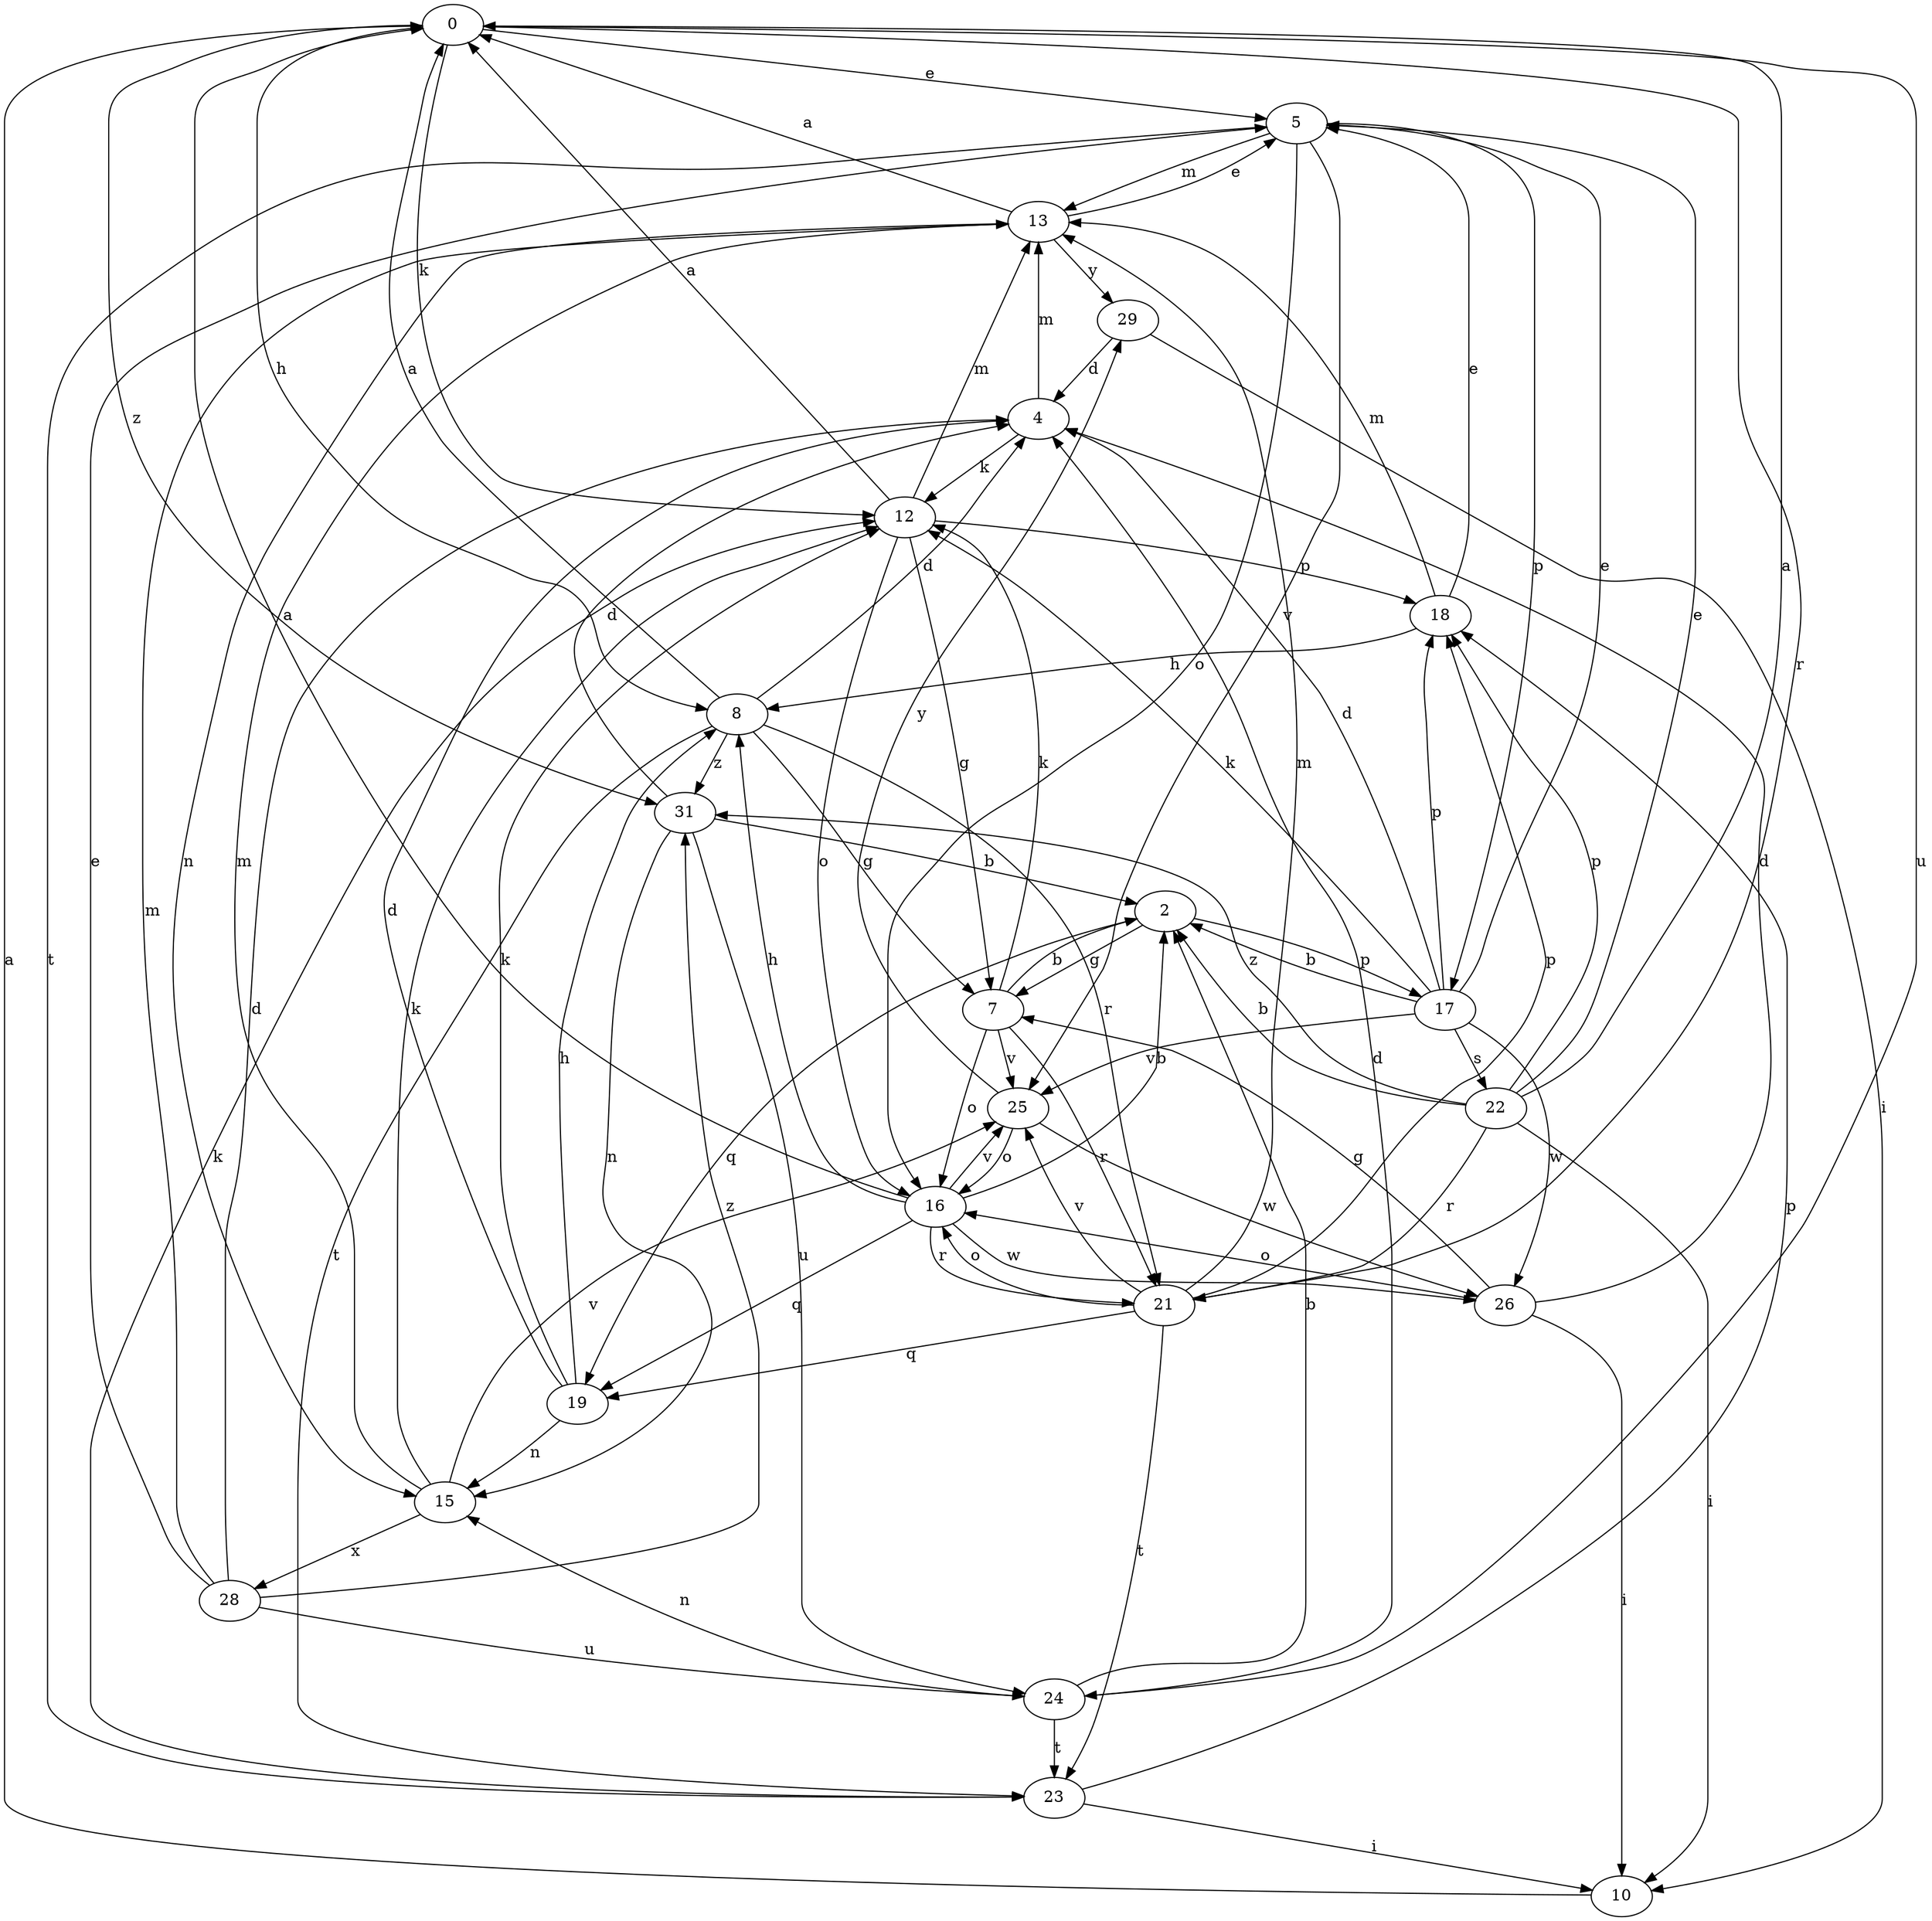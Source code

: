 strict digraph  {
0;
2;
4;
5;
7;
8;
10;
12;
13;
15;
16;
17;
18;
19;
21;
22;
23;
24;
25;
26;
28;
29;
31;
0 -> 5  [label=e];
0 -> 8  [label=h];
0 -> 12  [label=k];
0 -> 21  [label=r];
0 -> 24  [label=u];
0 -> 31  [label=z];
2 -> 7  [label=g];
2 -> 17  [label=p];
2 -> 19  [label=q];
4 -> 12  [label=k];
4 -> 13  [label=m];
5 -> 13  [label=m];
5 -> 16  [label=o];
5 -> 17  [label=p];
5 -> 23  [label=t];
5 -> 25  [label=v];
7 -> 2  [label=b];
7 -> 12  [label=k];
7 -> 16  [label=o];
7 -> 21  [label=r];
7 -> 25  [label=v];
8 -> 0  [label=a];
8 -> 4  [label=d];
8 -> 7  [label=g];
8 -> 21  [label=r];
8 -> 23  [label=t];
8 -> 31  [label=z];
10 -> 0  [label=a];
12 -> 0  [label=a];
12 -> 7  [label=g];
12 -> 13  [label=m];
12 -> 16  [label=o];
12 -> 18  [label=p];
13 -> 0  [label=a];
13 -> 5  [label=e];
13 -> 15  [label=n];
13 -> 29  [label=y];
15 -> 12  [label=k];
15 -> 13  [label=m];
15 -> 25  [label=v];
15 -> 28  [label=x];
16 -> 0  [label=a];
16 -> 2  [label=b];
16 -> 8  [label=h];
16 -> 19  [label=q];
16 -> 21  [label=r];
16 -> 25  [label=v];
16 -> 26  [label=w];
17 -> 2  [label=b];
17 -> 4  [label=d];
17 -> 5  [label=e];
17 -> 12  [label=k];
17 -> 18  [label=p];
17 -> 22  [label=s];
17 -> 25  [label=v];
17 -> 26  [label=w];
18 -> 5  [label=e];
18 -> 8  [label=h];
18 -> 13  [label=m];
19 -> 4  [label=d];
19 -> 8  [label=h];
19 -> 12  [label=k];
19 -> 15  [label=n];
21 -> 13  [label=m];
21 -> 16  [label=o];
21 -> 18  [label=p];
21 -> 19  [label=q];
21 -> 23  [label=t];
21 -> 25  [label=v];
22 -> 0  [label=a];
22 -> 2  [label=b];
22 -> 5  [label=e];
22 -> 10  [label=i];
22 -> 18  [label=p];
22 -> 21  [label=r];
22 -> 31  [label=z];
23 -> 10  [label=i];
23 -> 12  [label=k];
23 -> 18  [label=p];
24 -> 2  [label=b];
24 -> 4  [label=d];
24 -> 15  [label=n];
24 -> 23  [label=t];
25 -> 16  [label=o];
25 -> 26  [label=w];
25 -> 29  [label=y];
26 -> 4  [label=d];
26 -> 7  [label=g];
26 -> 10  [label=i];
26 -> 16  [label=o];
28 -> 4  [label=d];
28 -> 5  [label=e];
28 -> 13  [label=m];
28 -> 24  [label=u];
28 -> 31  [label=z];
29 -> 4  [label=d];
29 -> 10  [label=i];
31 -> 2  [label=b];
31 -> 4  [label=d];
31 -> 15  [label=n];
31 -> 24  [label=u];
}
